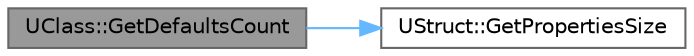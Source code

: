 digraph "UClass::GetDefaultsCount"
{
 // INTERACTIVE_SVG=YES
 // LATEX_PDF_SIZE
  bgcolor="transparent";
  edge [fontname=Helvetica,fontsize=10,labelfontname=Helvetica,labelfontsize=10];
  node [fontname=Helvetica,fontsize=10,shape=box,height=0.2,width=0.4];
  rankdir="LR";
  Node1 [id="Node000001",label="UClass::GetDefaultsCount",height=0.2,width=0.4,color="gray40", fillcolor="grey60", style="filled", fontcolor="black",tooltip="Returns amount of memory used by default object."];
  Node1 -> Node2 [id="edge1_Node000001_Node000002",color="steelblue1",style="solid",tooltip=" "];
  Node2 [id="Node000002",label="UStruct::GetPropertiesSize",height=0.2,width=0.4,color="grey40", fillcolor="white", style="filled",URL="$dc/d19/classUStruct.html#ab576e363919ab7a63ac4eb26fe5d1858",tooltip="Total size of all UProperties, the allocated structure may be larger due to alignment."];
}
